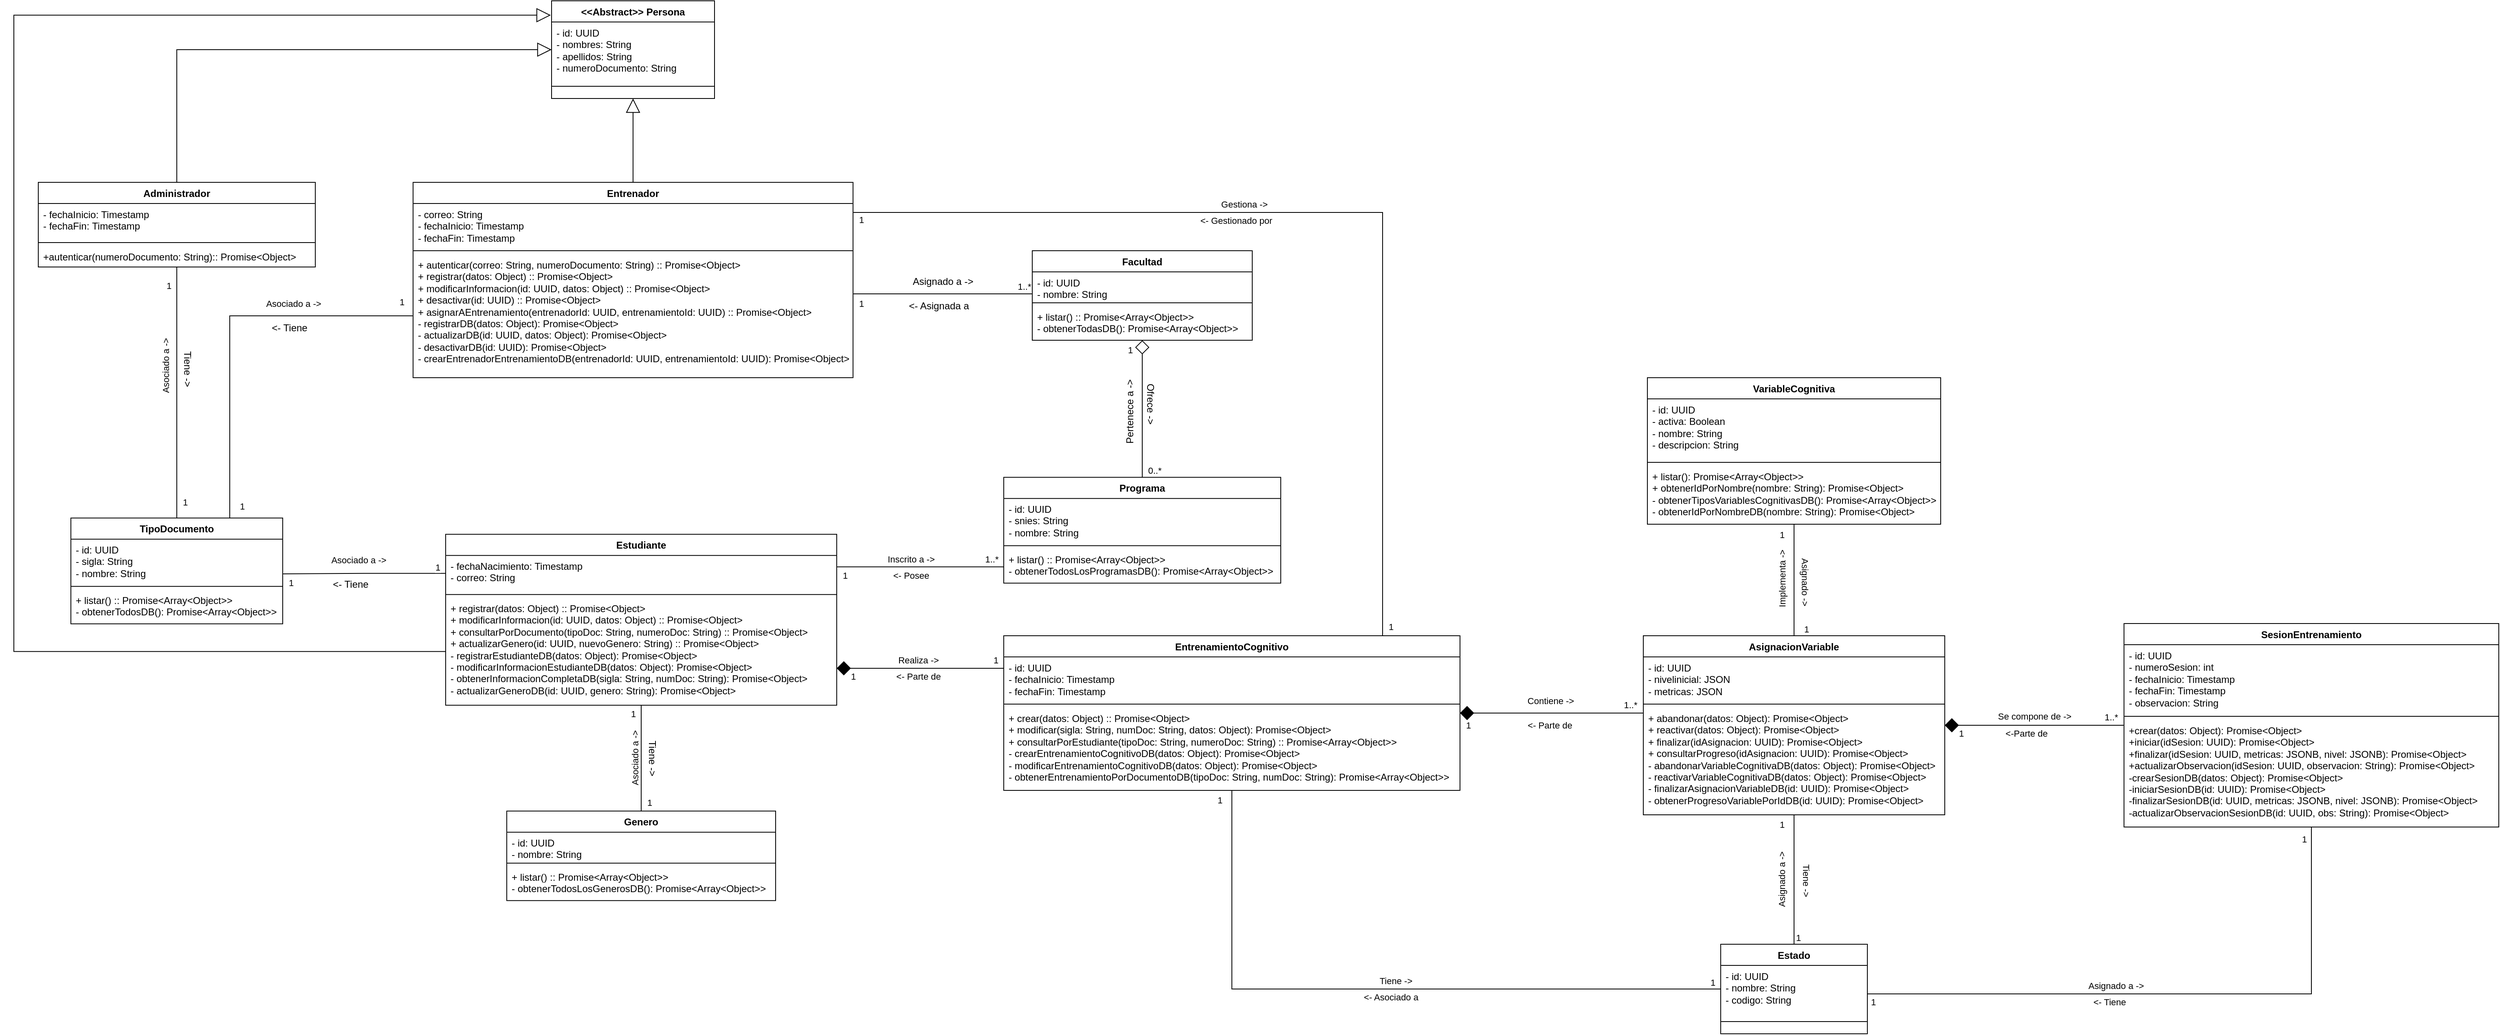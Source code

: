 <mxfile version="28.0.4">
  <diagram name="Página-1" id="4uw8DqAWk537gzBH5fdQ">
    <mxGraphModel dx="2045" dy="824" grid="1" gridSize="10" guides="1" tooltips="1" connect="1" arrows="1" fold="1" page="1" pageScale="1" pageWidth="827" pageHeight="1169" math="0" shadow="0">
      <root>
        <mxCell id="0" />
        <mxCell id="1" parent="0" />
        <mxCell id="KsVcDdZhZaaucAL4_CSv-9" value="&amp;lt;&amp;lt;Abstract&amp;gt;&amp;gt;&amp;nbsp;&lt;span style=&quot;background-color: transparent; color: light-dark(rgb(0, 0, 0), rgb(255, 255, 255));&quot;&gt;Persona&lt;/span&gt;" style="swimlane;fontStyle=1;align=center;verticalAlign=top;childLayout=stackLayout;horizontal=1;startSize=26;horizontalStack=0;resizeParent=1;resizeParentMax=0;resizeLast=0;collapsible=1;marginBottom=0;whiteSpace=wrap;html=1;" vertex="1" parent="1">
          <mxGeometry x="330" y="10" width="200" height="120" as="geometry">
            <mxRectangle x="40" y="100" width="160" height="30" as="alternateBounds" />
          </mxGeometry>
        </mxCell>
        <mxCell id="KsVcDdZhZaaucAL4_CSv-10" value="- id: UUID&lt;div&gt;- nombres: String&lt;/div&gt;&lt;div&gt;- apellidos: String&lt;/div&gt;&lt;div&gt;- numeroDocumento: String&lt;/div&gt;" style="text;strokeColor=none;fillColor=none;align=left;verticalAlign=top;spacingLeft=4;spacingRight=4;overflow=hidden;rotatable=0;points=[[0,0.5],[1,0.5]];portConstraint=eastwest;whiteSpace=wrap;html=1;" vertex="1" parent="KsVcDdZhZaaucAL4_CSv-9">
          <mxGeometry y="26" width="200" height="64" as="geometry" />
        </mxCell>
        <mxCell id="KsVcDdZhZaaucAL4_CSv-11" value="" style="line;strokeWidth=1;fillColor=none;align=left;verticalAlign=middle;spacingTop=-1;spacingLeft=3;spacingRight=3;rotatable=0;labelPosition=right;points=[];portConstraint=eastwest;strokeColor=inherit;" vertex="1" parent="KsVcDdZhZaaucAL4_CSv-9">
          <mxGeometry y="90" width="200" height="30" as="geometry" />
        </mxCell>
        <mxCell id="KsVcDdZhZaaucAL4_CSv-62" style="edgeStyle=orthogonalEdgeStyle;rounded=0;orthogonalLoop=1;jettySize=auto;html=1;entryX=0;entryY=0.5;entryDx=0;entryDy=0;endArrow=block;endFill=0;endSize=15;" edge="1" parent="1" source="KsVcDdZhZaaucAL4_CSv-13" target="KsVcDdZhZaaucAL4_CSv-9">
          <mxGeometry relative="1" as="geometry">
            <Array as="points">
              <mxPoint x="-130" y="70" />
            </Array>
          </mxGeometry>
        </mxCell>
        <mxCell id="KsVcDdZhZaaucAL4_CSv-65" style="edgeStyle=orthogonalEdgeStyle;rounded=0;orthogonalLoop=1;jettySize=auto;html=1;entryX=0.5;entryY=0;entryDx=0;entryDy=0;endArrow=none;endFill=0;" edge="1" parent="1" source="KsVcDdZhZaaucAL4_CSv-13" target="KsVcDdZhZaaucAL4_CSv-26">
          <mxGeometry relative="1" as="geometry" />
        </mxCell>
        <mxCell id="KsVcDdZhZaaucAL4_CSv-66" value="1" style="edgeLabel;html=1;align=center;verticalAlign=middle;resizable=0;points=[];" vertex="1" connectable="0" parent="KsVcDdZhZaaucAL4_CSv-65">
          <mxGeometry x="-0.852" y="-2" relative="1" as="geometry">
            <mxPoint x="-8" as="offset" />
          </mxGeometry>
        </mxCell>
        <mxCell id="KsVcDdZhZaaucAL4_CSv-67" value="1" style="edgeLabel;html=1;align=center;verticalAlign=middle;resizable=0;points=[];" vertex="1" connectable="0" parent="KsVcDdZhZaaucAL4_CSv-65">
          <mxGeometry x="0.823" y="2" relative="1" as="geometry">
            <mxPoint x="8" y="8" as="offset" />
          </mxGeometry>
        </mxCell>
        <mxCell id="KsVcDdZhZaaucAL4_CSv-13" value="Administrador" style="swimlane;fontStyle=1;align=center;verticalAlign=top;childLayout=stackLayout;horizontal=1;startSize=26;horizontalStack=0;resizeParent=1;resizeParentMax=0;resizeLast=0;collapsible=1;marginBottom=0;whiteSpace=wrap;html=1;" vertex="1" parent="1">
          <mxGeometry x="-300" y="233" width="340" height="104" as="geometry" />
        </mxCell>
        <mxCell id="KsVcDdZhZaaucAL4_CSv-14" value="- fechaInicio: Timestamp&lt;div&gt;- fechaFin:&amp;nbsp;&lt;span style=&quot;background-color: transparent; color: light-dark(rgb(0, 0, 0), rgb(255, 255, 255));&quot;&gt;Timestamp&lt;/span&gt;&lt;/div&gt;" style="text;strokeColor=none;fillColor=none;align=left;verticalAlign=top;spacingLeft=4;spacingRight=4;overflow=hidden;rotatable=0;points=[[0,0.5],[1,0.5]];portConstraint=eastwest;whiteSpace=wrap;html=1;" vertex="1" parent="KsVcDdZhZaaucAL4_CSv-13">
          <mxGeometry y="26" width="340" height="44" as="geometry" />
        </mxCell>
        <mxCell id="KsVcDdZhZaaucAL4_CSv-15" value="" style="line;strokeWidth=1;fillColor=none;align=left;verticalAlign=middle;spacingTop=-1;spacingLeft=3;spacingRight=3;rotatable=0;labelPosition=right;points=[];portConstraint=eastwest;strokeColor=inherit;" vertex="1" parent="KsVcDdZhZaaucAL4_CSv-13">
          <mxGeometry y="70" width="340" height="8" as="geometry" />
        </mxCell>
        <mxCell id="KsVcDdZhZaaucAL4_CSv-16" value="+autenticar(numeroDocumento: String)::&amp;nbsp;&lt;span class=&quot;selected&quot;&gt;Promise&amp;lt;Object&amp;gt;&lt;/span&gt;" style="text;strokeColor=none;fillColor=none;align=left;verticalAlign=top;spacingLeft=4;spacingRight=4;overflow=hidden;rotatable=0;points=[[0,0.5],[1,0.5]];portConstraint=eastwest;whiteSpace=wrap;html=1;" vertex="1" parent="KsVcDdZhZaaucAL4_CSv-13">
          <mxGeometry y="78" width="340" height="26" as="geometry" />
        </mxCell>
        <mxCell id="KsVcDdZhZaaucAL4_CSv-63" style="edgeStyle=orthogonalEdgeStyle;rounded=0;orthogonalLoop=1;jettySize=auto;html=1;entryX=0.5;entryY=1;entryDx=0;entryDy=0;endArrow=block;endFill=0;endSize=15;" edge="1" parent="1" source="KsVcDdZhZaaucAL4_CSv-18" target="KsVcDdZhZaaucAL4_CSv-9">
          <mxGeometry relative="1" as="geometry" />
        </mxCell>
        <mxCell id="KsVcDdZhZaaucAL4_CSv-110" style="edgeStyle=orthogonalEdgeStyle;rounded=0;orthogonalLoop=1;jettySize=auto;html=1;endArrow=none;endFill=0;" edge="1" parent="1" source="KsVcDdZhZaaucAL4_CSv-18" target="KsVcDdZhZaaucAL4_CSv-42">
          <mxGeometry relative="1" as="geometry">
            <Array as="points">
              <mxPoint x="1350" y="270" />
            </Array>
          </mxGeometry>
        </mxCell>
        <mxCell id="KsVcDdZhZaaucAL4_CSv-111" value="1" style="edgeLabel;html=1;align=center;verticalAlign=middle;resizable=0;points=[];" vertex="1" connectable="0" parent="KsVcDdZhZaaucAL4_CSv-110">
          <mxGeometry x="-0.973" y="-1" relative="1" as="geometry">
            <mxPoint x="-6" y="8" as="offset" />
          </mxGeometry>
        </mxCell>
        <mxCell id="KsVcDdZhZaaucAL4_CSv-112" value="&amp;lt;- Gestionado por" style="edgeLabel;html=1;align=center;verticalAlign=middle;resizable=0;points=[];" vertex="1" connectable="0" parent="KsVcDdZhZaaucAL4_CSv-110">
          <mxGeometry x="-0.192" y="-1" relative="1" as="geometry">
            <mxPoint x="-3" y="9" as="offset" />
          </mxGeometry>
        </mxCell>
        <mxCell id="KsVcDdZhZaaucAL4_CSv-113" value="Gestiona -&amp;gt;" style="edgeLabel;html=1;align=center;verticalAlign=middle;resizable=0;points=[];" vertex="1" connectable="0" parent="KsVcDdZhZaaucAL4_CSv-110">
          <mxGeometry x="-0.226" relative="1" as="geometry">
            <mxPoint x="27" y="-10" as="offset" />
          </mxGeometry>
        </mxCell>
        <mxCell id="KsVcDdZhZaaucAL4_CSv-114" value="1" style="edgeLabel;html=1;align=center;verticalAlign=middle;resizable=0;points=[];" vertex="1" connectable="0" parent="KsVcDdZhZaaucAL4_CSv-110">
          <mxGeometry x="0.981" y="1" relative="1" as="geometry">
            <mxPoint x="9" as="offset" />
          </mxGeometry>
        </mxCell>
        <mxCell id="KsVcDdZhZaaucAL4_CSv-18" value="Entrenador" style="swimlane;fontStyle=1;align=center;verticalAlign=top;childLayout=stackLayout;horizontal=1;startSize=26;horizontalStack=0;resizeParent=1;resizeParentMax=0;resizeLast=0;collapsible=1;marginBottom=0;whiteSpace=wrap;html=1;" vertex="1" parent="1">
          <mxGeometry x="160" y="233" width="540" height="240" as="geometry" />
        </mxCell>
        <mxCell id="KsVcDdZhZaaucAL4_CSv-19" value="- correo: String&lt;br&gt;- fechaInicio: Timestamp&lt;div&gt;- fechaFin:&amp;nbsp;&lt;span style=&quot;background-color: transparent; color: light-dark(rgb(0, 0, 0), rgb(255, 255, 255));&quot;&gt;Timestamp&lt;/span&gt;&lt;/div&gt;" style="text;strokeColor=none;fillColor=none;align=left;verticalAlign=top;spacingLeft=4;spacingRight=4;overflow=hidden;rotatable=0;points=[[0,0.5],[1,0.5]];portConstraint=eastwest;whiteSpace=wrap;html=1;" vertex="1" parent="KsVcDdZhZaaucAL4_CSv-18">
          <mxGeometry y="26" width="540" height="54" as="geometry" />
        </mxCell>
        <mxCell id="KsVcDdZhZaaucAL4_CSv-20" value="" style="line;strokeWidth=1;fillColor=none;align=left;verticalAlign=middle;spacingTop=-1;spacingLeft=3;spacingRight=3;rotatable=0;labelPosition=right;points=[];portConstraint=eastwest;strokeColor=inherit;" vertex="1" parent="KsVcDdZhZaaucAL4_CSv-18">
          <mxGeometry y="80" width="540" height="8" as="geometry" />
        </mxCell>
        <mxCell id="KsVcDdZhZaaucAL4_CSv-21" value="+ autenticar(correo: String, numeroDocumento: String) ::&amp;nbsp;&lt;span class=&quot;selected&quot;&gt;Promise&amp;lt;Object&amp;gt;&lt;/span&gt;&lt;div&gt;+ registrar(datos: Object) ::&amp;nbsp;&lt;span style=&quot;background-color: transparent; color: light-dark(rgb(0, 0, 0), rgb(255, 255, 255));&quot;&gt;Promise&amp;lt;Object&amp;gt;&lt;/span&gt;&lt;/div&gt;&lt;div&gt;+ modificarInformacion(id: UUID, datos: Object) ::&amp;nbsp;&lt;span style=&quot;background-color: transparent; color: light-dark(rgb(0, 0, 0), rgb(255, 255, 255));&quot;&gt;Promise&amp;lt;Object&amp;gt;&lt;/span&gt;&lt;/div&gt;&lt;div&gt;+ desactivar(id: UUID) :: Promise&amp;lt;Object&amp;gt;&lt;br&gt;+ asignarAEntrenamiento(entrenadorId: UUID, entrenamientoId: UUID) ::&amp;nbsp;&lt;span style=&quot;background-color: transparent; color: light-dark(rgb(0, 0, 0), rgb(255, 255, 255));&quot;&gt;Promise&amp;lt;Object&amp;gt;&lt;br&gt;&lt;/span&gt;&lt;span class=&quot;selected&quot;&gt;- registrarDB(datos: Object): Promise&amp;lt;Object&amp;gt;&lt;br&gt;- actualizarDB(id: UUID, datos: Object): Promise&amp;lt;Object&amp;gt;&lt;br&gt;- desactivarDB(id: UUID): Promise&amp;lt;Object&amp;gt;&lt;br&gt;- crearEntrenadorEntrenamientoDB(entrenadorId: UUID, entrenamientoId: UUID): Promise&amp;lt;Object&amp;gt;&lt;/span&gt;&lt;span style=&quot;background-color: transparent; color: light-dark(rgb(0, 0, 0), rgb(255, 255, 255));&quot;&gt;&lt;/span&gt;&lt;/div&gt;" style="text;strokeColor=none;fillColor=none;align=left;verticalAlign=top;spacingLeft=4;spacingRight=4;overflow=hidden;rotatable=0;points=[[0,0.5],[1,0.5]];portConstraint=eastwest;whiteSpace=wrap;html=1;" vertex="1" parent="KsVcDdZhZaaucAL4_CSv-18">
          <mxGeometry y="88" width="540" height="152" as="geometry" />
        </mxCell>
        <mxCell id="KsVcDdZhZaaucAL4_CSv-84" style="edgeStyle=orthogonalEdgeStyle;rounded=0;orthogonalLoop=1;jettySize=auto;html=1;endArrow=none;endFill=0;" edge="1" parent="1" source="KsVcDdZhZaaucAL4_CSv-22" target="KsVcDdZhZaaucAL4_CSv-38">
          <mxGeometry relative="1" as="geometry" />
        </mxCell>
        <mxCell id="KsVcDdZhZaaucAL4_CSv-85" value="1" style="edgeLabel;html=1;align=center;verticalAlign=middle;resizable=0;points=[];" vertex="1" connectable="0" parent="KsVcDdZhZaaucAL4_CSv-84">
          <mxGeometry x="-0.89" y="2" relative="1" as="geometry">
            <mxPoint x="-12" y="3" as="offset" />
          </mxGeometry>
        </mxCell>
        <mxCell id="KsVcDdZhZaaucAL4_CSv-86" value="1" style="edgeLabel;html=1;align=center;verticalAlign=middle;resizable=0;points=[];" vertex="1" connectable="0" parent="KsVcDdZhZaaucAL4_CSv-84">
          <mxGeometry x="0.748" relative="1" as="geometry">
            <mxPoint x="10" y="6" as="offset" />
          </mxGeometry>
        </mxCell>
        <mxCell id="KsVcDdZhZaaucAL4_CSv-95" style="edgeStyle=orthogonalEdgeStyle;rounded=0;orthogonalLoop=1;jettySize=auto;html=1;endArrow=none;endFill=0;" edge="1" parent="1" source="KsVcDdZhZaaucAL4_CSv-22" target="KsVcDdZhZaaucAL4_CSv-34">
          <mxGeometry relative="1" as="geometry">
            <Array as="points">
              <mxPoint x="840" y="705.36" />
              <mxPoint x="840" y="705.36" />
            </Array>
          </mxGeometry>
        </mxCell>
        <mxCell id="KsVcDdZhZaaucAL4_CSv-101" value="1" style="edgeLabel;html=1;align=center;verticalAlign=middle;resizable=0;points=[];" vertex="1" connectable="0" parent="KsVcDdZhZaaucAL4_CSv-95">
          <mxGeometry x="-0.932" relative="1" as="geometry">
            <mxPoint x="3" y="10" as="offset" />
          </mxGeometry>
        </mxCell>
        <mxCell id="KsVcDdZhZaaucAL4_CSv-102" value="1..*" style="edgeLabel;html=1;align=center;verticalAlign=middle;resizable=0;points=[];" vertex="1" connectable="0" parent="KsVcDdZhZaaucAL4_CSv-95">
          <mxGeometry x="0.893" y="1" relative="1" as="geometry">
            <mxPoint x="-4" y="-9" as="offset" />
          </mxGeometry>
        </mxCell>
        <mxCell id="KsVcDdZhZaaucAL4_CSv-103" value="Inscrito a -&amp;gt;" style="edgeLabel;html=1;align=center;verticalAlign=middle;resizable=0;points=[];" vertex="1" connectable="0" parent="KsVcDdZhZaaucAL4_CSv-95">
          <mxGeometry x="-0.176" y="2" relative="1" as="geometry">
            <mxPoint x="6" y="-8" as="offset" />
          </mxGeometry>
        </mxCell>
        <mxCell id="KsVcDdZhZaaucAL4_CSv-104" value="&amp;lt;- Posee" style="edgeLabel;html=1;align=center;verticalAlign=middle;resizable=0;points=[];" vertex="1" connectable="0" parent="KsVcDdZhZaaucAL4_CSv-95">
          <mxGeometry x="-0.01" relative="1" as="geometry">
            <mxPoint x="-11" y="10" as="offset" />
          </mxGeometry>
        </mxCell>
        <mxCell id="KsVcDdZhZaaucAL4_CSv-105" style="edgeStyle=orthogonalEdgeStyle;rounded=0;orthogonalLoop=1;jettySize=auto;html=1;endArrow=none;endFill=0;startArrow=diamond;startFill=1;startSize=15;" edge="1" parent="1" source="KsVcDdZhZaaucAL4_CSv-22" target="KsVcDdZhZaaucAL4_CSv-42">
          <mxGeometry relative="1" as="geometry">
            <Array as="points">
              <mxPoint x="730" y="830" />
              <mxPoint x="730" y="830" />
            </Array>
          </mxGeometry>
        </mxCell>
        <mxCell id="KsVcDdZhZaaucAL4_CSv-106" value="1" style="edgeLabel;html=1;align=center;verticalAlign=middle;resizable=0;points=[];" vertex="1" connectable="0" parent="KsVcDdZhZaaucAL4_CSv-105">
          <mxGeometry x="0.9" relative="1" as="geometry">
            <mxPoint y="-10" as="offset" />
          </mxGeometry>
        </mxCell>
        <mxCell id="KsVcDdZhZaaucAL4_CSv-107" value="Realiza -&amp;gt;" style="edgeLabel;html=1;align=center;verticalAlign=middle;resizable=0;points=[];" vertex="1" connectable="0" parent="KsVcDdZhZaaucAL4_CSv-105">
          <mxGeometry x="-0.096" y="-1" relative="1" as="geometry">
            <mxPoint x="7" y="-11" as="offset" />
          </mxGeometry>
        </mxCell>
        <mxCell id="KsVcDdZhZaaucAL4_CSv-108" value="&amp;lt;- Parte de" style="edgeLabel;html=1;align=center;verticalAlign=middle;resizable=0;points=[];" vertex="1" connectable="0" parent="KsVcDdZhZaaucAL4_CSv-105">
          <mxGeometry x="0.041" relative="1" as="geometry">
            <mxPoint x="-7" y="10" as="offset" />
          </mxGeometry>
        </mxCell>
        <mxCell id="KsVcDdZhZaaucAL4_CSv-109" value="1" style="edgeLabel;html=1;align=center;verticalAlign=middle;resizable=0;points=[];" vertex="1" connectable="0" parent="KsVcDdZhZaaucAL4_CSv-105">
          <mxGeometry x="-0.914" y="1" relative="1" as="geometry">
            <mxPoint x="11" y="11" as="offset" />
          </mxGeometry>
        </mxCell>
        <mxCell id="KsVcDdZhZaaucAL4_CSv-22" value="Estudiante" style="swimlane;fontStyle=1;align=center;verticalAlign=top;childLayout=stackLayout;horizontal=1;startSize=26;horizontalStack=0;resizeParent=1;resizeParentMax=0;resizeLast=0;collapsible=1;marginBottom=0;whiteSpace=wrap;html=1;" vertex="1" parent="1">
          <mxGeometry x="200" y="665.36" width="480" height="210" as="geometry" />
        </mxCell>
        <mxCell id="KsVcDdZhZaaucAL4_CSv-23" value="- fechaNacimiento: Timestamp&lt;br&gt;&lt;span style=&quot;background-color: transparent; color: light-dark(rgb(0, 0, 0), rgb(255, 255, 255));&quot;&gt;- correo: String&lt;/span&gt;" style="text;strokeColor=none;fillColor=none;align=left;verticalAlign=top;spacingLeft=4;spacingRight=4;overflow=hidden;rotatable=0;points=[[0,0.5],[1,0.5]];portConstraint=eastwest;whiteSpace=wrap;html=1;" vertex="1" parent="KsVcDdZhZaaucAL4_CSv-22">
          <mxGeometry y="26" width="480" height="44" as="geometry" />
        </mxCell>
        <mxCell id="KsVcDdZhZaaucAL4_CSv-24" value="" style="line;strokeWidth=1;fillColor=none;align=left;verticalAlign=middle;spacingTop=-1;spacingLeft=3;spacingRight=3;rotatable=0;labelPosition=right;points=[];portConstraint=eastwest;strokeColor=inherit;" vertex="1" parent="KsVcDdZhZaaucAL4_CSv-22">
          <mxGeometry y="70" width="480" height="8" as="geometry" />
        </mxCell>
        <mxCell id="KsVcDdZhZaaucAL4_CSv-25" value="&lt;div&gt;+ registrar(datos: Object) ::&amp;nbsp;&lt;span style=&quot;background-color: transparent; color: light-dark(rgb(0, 0, 0), rgb(255, 255, 255));&quot;&gt;Promise&amp;lt;Object&amp;gt;&lt;/span&gt;&lt;/div&gt;&lt;div&gt;+ modificarInformacion(id: UUID, datos: Object) ::&amp;nbsp;&lt;span style=&quot;background-color: transparent; color: light-dark(rgb(0, 0, 0), rgb(255, 255, 255));&quot;&gt;Promise&amp;lt;Object&amp;gt;&lt;/span&gt;&lt;/div&gt;&lt;div&gt;+ consultarPorDocumento(tipoDoc: String, numeroDoc: String) ::&amp;nbsp;&lt;span class=&quot;selected&quot;&gt;Promise&amp;lt;Object&amp;gt;&lt;/span&gt;&lt;br&gt;+ actualizarGenero(id: UUID, nuevoGenero: String) ::&amp;nbsp;&lt;span style=&quot;background-color: transparent; color: light-dark(rgb(0, 0, 0), rgb(255, 255, 255));&quot;&gt;Promise&amp;lt;Object&amp;gt;&lt;br&gt;&lt;/span&gt;&lt;span class=&quot;selected&quot;&gt;- registrarEstudianteDB(datos: Object): Promise&amp;lt;Object&amp;gt;&lt;br&gt;- modificarInformacionEstudianteDB(datos: Object): Promise&amp;lt;Object&amp;gt;&lt;br&gt;        - obtenerInformacionCompletaDB(sigla: String, numDoc: String): Promise&amp;lt;Object&amp;gt;&lt;br&gt;        - actualizarGeneroDB(id: UUID, genero: String): Promise&amp;lt;Object&amp;gt;&lt;/span&gt;&lt;span style=&quot;background-color: transparent; color: light-dark(rgb(0, 0, 0), rgb(255, 255, 255));&quot;&gt;&lt;/span&gt;&lt;/div&gt;" style="text;strokeColor=none;fillColor=none;align=left;verticalAlign=top;spacingLeft=4;spacingRight=4;overflow=hidden;rotatable=0;points=[[0,0.5],[1,0.5]];portConstraint=eastwest;whiteSpace=wrap;html=1;" vertex="1" parent="KsVcDdZhZaaucAL4_CSv-22">
          <mxGeometry y="78" width="480" height="132" as="geometry" />
        </mxCell>
        <mxCell id="KsVcDdZhZaaucAL4_CSv-26" value="TipoDocumento" style="swimlane;fontStyle=1;align=center;verticalAlign=top;childLayout=stackLayout;horizontal=1;startSize=26;horizontalStack=0;resizeParent=1;resizeParentMax=0;resizeLast=0;collapsible=1;marginBottom=0;whiteSpace=wrap;html=1;" vertex="1" parent="1">
          <mxGeometry x="-260" y="645.36" width="260" height="130" as="geometry" />
        </mxCell>
        <mxCell id="KsVcDdZhZaaucAL4_CSv-27" value="- id: UUID&lt;div&gt;- sigla: String&lt;/div&gt;&lt;div&gt;- nombre: String&lt;/div&gt;" style="text;strokeColor=none;fillColor=none;align=left;verticalAlign=top;spacingLeft=4;spacingRight=4;overflow=hidden;rotatable=0;points=[[0,0.5],[1,0.5]];portConstraint=eastwest;whiteSpace=wrap;html=1;" vertex="1" parent="KsVcDdZhZaaucAL4_CSv-26">
          <mxGeometry y="26" width="260" height="54" as="geometry" />
        </mxCell>
        <mxCell id="KsVcDdZhZaaucAL4_CSv-28" value="" style="line;strokeWidth=1;fillColor=none;align=left;verticalAlign=middle;spacingTop=-1;spacingLeft=3;spacingRight=3;rotatable=0;labelPosition=right;points=[];portConstraint=eastwest;strokeColor=inherit;" vertex="1" parent="KsVcDdZhZaaucAL4_CSv-26">
          <mxGeometry y="80" width="260" height="8" as="geometry" />
        </mxCell>
        <mxCell id="KsVcDdZhZaaucAL4_CSv-29" value="+ listar() ::&amp;nbsp;&lt;span class=&quot;selected&quot;&gt;Promise&amp;lt;Array&amp;lt;Object&amp;gt;&amp;gt;&lt;br&gt;&lt;span class=&quot;selected&quot;&gt;- obtenerTodosDB(): Promise&amp;lt;Array&amp;lt;Object&amp;gt;&amp;gt;&lt;/span&gt;&lt;/span&gt;" style="text;strokeColor=none;fillColor=none;align=left;verticalAlign=top;spacingLeft=4;spacingRight=4;overflow=hidden;rotatable=0;points=[[0,0.5],[1,0.5]];portConstraint=eastwest;whiteSpace=wrap;html=1;" vertex="1" parent="KsVcDdZhZaaucAL4_CSv-26">
          <mxGeometry y="88" width="260" height="42" as="geometry" />
        </mxCell>
        <mxCell id="KsVcDdZhZaaucAL4_CSv-90" style="edgeStyle=orthogonalEdgeStyle;rounded=0;orthogonalLoop=1;jettySize=auto;html=1;endArrow=none;endFill=0;" edge="1" parent="1" source="KsVcDdZhZaaucAL4_CSv-30" target="KsVcDdZhZaaucAL4_CSv-18">
          <mxGeometry relative="1" as="geometry">
            <Array as="points">
              <mxPoint x="870" y="370" />
              <mxPoint x="870" y="370" />
            </Array>
          </mxGeometry>
        </mxCell>
        <mxCell id="KsVcDdZhZaaucAL4_CSv-91" value="1..*" style="edgeLabel;html=1;align=center;verticalAlign=middle;resizable=0;points=[];" vertex="1" connectable="0" parent="KsVcDdZhZaaucAL4_CSv-90">
          <mxGeometry x="-0.893" y="1" relative="1" as="geometry">
            <mxPoint x="2" y="-10" as="offset" />
          </mxGeometry>
        </mxCell>
        <mxCell id="KsVcDdZhZaaucAL4_CSv-93" value="1" style="edgeLabel;html=1;align=center;verticalAlign=middle;resizable=0;points=[];" vertex="1" connectable="0" parent="KsVcDdZhZaaucAL4_CSv-90">
          <mxGeometry x="0.913" y="2" relative="1" as="geometry">
            <mxPoint y="10" as="offset" />
          </mxGeometry>
        </mxCell>
        <mxCell id="KsVcDdZhZaaucAL4_CSv-30" value="Facultad" style="swimlane;fontStyle=1;align=center;verticalAlign=top;childLayout=stackLayout;horizontal=1;startSize=26;horizontalStack=0;resizeParent=1;resizeParentMax=0;resizeLast=0;collapsible=1;marginBottom=0;whiteSpace=wrap;html=1;" vertex="1" parent="1">
          <mxGeometry x="920" y="317" width="270" height="110" as="geometry" />
        </mxCell>
        <mxCell id="KsVcDdZhZaaucAL4_CSv-31" value="- id: UUID&lt;div&gt;- nombre: String&lt;/div&gt;" style="text;strokeColor=none;fillColor=none;align=left;verticalAlign=top;spacingLeft=4;spacingRight=4;overflow=hidden;rotatable=0;points=[[0,0.5],[1,0.5]];portConstraint=eastwest;whiteSpace=wrap;html=1;" vertex="1" parent="KsVcDdZhZaaucAL4_CSv-30">
          <mxGeometry y="26" width="270" height="34" as="geometry" />
        </mxCell>
        <mxCell id="KsVcDdZhZaaucAL4_CSv-32" value="" style="line;strokeWidth=1;fillColor=none;align=left;verticalAlign=middle;spacingTop=-1;spacingLeft=3;spacingRight=3;rotatable=0;labelPosition=right;points=[];portConstraint=eastwest;strokeColor=inherit;" vertex="1" parent="KsVcDdZhZaaucAL4_CSv-30">
          <mxGeometry y="60" width="270" height="8" as="geometry" />
        </mxCell>
        <mxCell id="KsVcDdZhZaaucAL4_CSv-33" value="+ listar() ::&amp;nbsp;&lt;span class=&quot;selected&quot;&gt;Promise&amp;lt;Array&amp;lt;Object&amp;gt;&amp;gt;&lt;br&gt;&lt;span class=&quot;selected&quot;&gt;- obtenerTodasDB(): Promise&amp;lt;Array&amp;lt;Object&amp;gt;&amp;gt;&lt;/span&gt;&lt;/span&gt;" style="text;strokeColor=none;fillColor=none;align=left;verticalAlign=top;spacingLeft=4;spacingRight=4;overflow=hidden;rotatable=0;points=[[0,0.5],[1,0.5]];portConstraint=eastwest;whiteSpace=wrap;html=1;" vertex="1" parent="KsVcDdZhZaaucAL4_CSv-30">
          <mxGeometry y="68" width="270" height="42" as="geometry" />
        </mxCell>
        <mxCell id="KsVcDdZhZaaucAL4_CSv-96" style="edgeStyle=orthogonalEdgeStyle;rounded=0;orthogonalLoop=1;jettySize=auto;html=1;endArrow=diamond;endFill=0;endSize=15;" edge="1" parent="1" source="KsVcDdZhZaaucAL4_CSv-34" target="KsVcDdZhZaaucAL4_CSv-30">
          <mxGeometry relative="1" as="geometry" />
        </mxCell>
        <mxCell id="KsVcDdZhZaaucAL4_CSv-98" value="0..*" style="edgeLabel;html=1;align=center;verticalAlign=middle;resizable=0;points=[];" vertex="1" connectable="0" parent="KsVcDdZhZaaucAL4_CSv-96">
          <mxGeometry x="-0.828" y="1" relative="1" as="geometry">
            <mxPoint x="16" y="6" as="offset" />
          </mxGeometry>
        </mxCell>
        <mxCell id="KsVcDdZhZaaucAL4_CSv-99" value="1" style="edgeLabel;html=1;align=center;verticalAlign=middle;resizable=0;points=[];" vertex="1" connectable="0" parent="KsVcDdZhZaaucAL4_CSv-96">
          <mxGeometry x="0.861" y="-1" relative="1" as="geometry">
            <mxPoint x="-16" as="offset" />
          </mxGeometry>
        </mxCell>
        <mxCell id="KsVcDdZhZaaucAL4_CSv-34" value="Programa" style="swimlane;fontStyle=1;align=center;verticalAlign=top;childLayout=stackLayout;horizontal=1;startSize=26;horizontalStack=0;resizeParent=1;resizeParentMax=0;resizeLast=0;collapsible=1;marginBottom=0;whiteSpace=wrap;html=1;" vertex="1" parent="1">
          <mxGeometry x="885" y="595.36" width="340" height="130" as="geometry" />
        </mxCell>
        <mxCell id="KsVcDdZhZaaucAL4_CSv-35" value="- id: UUID&lt;div&gt;- snies: String&lt;br&gt;&lt;div&gt;- nombre: String&lt;/div&gt;&lt;/div&gt;" style="text;strokeColor=none;fillColor=none;align=left;verticalAlign=top;spacingLeft=4;spacingRight=4;overflow=hidden;rotatable=0;points=[[0,0.5],[1,0.5]];portConstraint=eastwest;whiteSpace=wrap;html=1;" vertex="1" parent="KsVcDdZhZaaucAL4_CSv-34">
          <mxGeometry y="26" width="340" height="54" as="geometry" />
        </mxCell>
        <mxCell id="KsVcDdZhZaaucAL4_CSv-36" value="" style="line;strokeWidth=1;fillColor=none;align=left;verticalAlign=middle;spacingTop=-1;spacingLeft=3;spacingRight=3;rotatable=0;labelPosition=right;points=[];portConstraint=eastwest;strokeColor=inherit;" vertex="1" parent="KsVcDdZhZaaucAL4_CSv-34">
          <mxGeometry y="80" width="340" height="8" as="geometry" />
        </mxCell>
        <mxCell id="KsVcDdZhZaaucAL4_CSv-37" value="+ listar() ::&amp;nbsp;&lt;span class=&quot;selected&quot;&gt;Promise&amp;lt;Array&amp;lt;Object&amp;gt;&amp;gt;&lt;br&gt;-&amp;nbsp;&lt;/span&gt;&lt;span class=&quot;selected&quot;&gt;obtenerTodosLosProgramasDB(): Promise&amp;lt;Array&amp;lt;Object&amp;gt;&amp;gt;&lt;/span&gt;" style="text;strokeColor=none;fillColor=none;align=left;verticalAlign=top;spacingLeft=4;spacingRight=4;overflow=hidden;rotatable=0;points=[[0,0.5],[1,0.5]];portConstraint=eastwest;whiteSpace=wrap;html=1;" vertex="1" parent="KsVcDdZhZaaucAL4_CSv-34">
          <mxGeometry y="88" width="340" height="42" as="geometry" />
        </mxCell>
        <mxCell id="KsVcDdZhZaaucAL4_CSv-38" value="Genero" style="swimlane;fontStyle=1;align=center;verticalAlign=top;childLayout=stackLayout;horizontal=1;startSize=26;horizontalStack=0;resizeParent=1;resizeParentMax=0;resizeLast=0;collapsible=1;marginBottom=0;whiteSpace=wrap;html=1;" vertex="1" parent="1">
          <mxGeometry x="275" y="1005.36" width="330" height="110" as="geometry" />
        </mxCell>
        <mxCell id="KsVcDdZhZaaucAL4_CSv-39" value="- id: UUID&lt;div&gt;- nombre: String&lt;/div&gt;" style="text;strokeColor=none;fillColor=none;align=left;verticalAlign=top;spacingLeft=4;spacingRight=4;overflow=hidden;rotatable=0;points=[[0,0.5],[1,0.5]];portConstraint=eastwest;whiteSpace=wrap;html=1;" vertex="1" parent="KsVcDdZhZaaucAL4_CSv-38">
          <mxGeometry y="26" width="330" height="34" as="geometry" />
        </mxCell>
        <mxCell id="KsVcDdZhZaaucAL4_CSv-40" value="" style="line;strokeWidth=1;fillColor=none;align=left;verticalAlign=middle;spacingTop=-1;spacingLeft=3;spacingRight=3;rotatable=0;labelPosition=right;points=[];portConstraint=eastwest;strokeColor=inherit;" vertex="1" parent="KsVcDdZhZaaucAL4_CSv-38">
          <mxGeometry y="60" width="330" height="8" as="geometry" />
        </mxCell>
        <mxCell id="KsVcDdZhZaaucAL4_CSv-41" value="+ listar() ::&amp;nbsp;&lt;span class=&quot;selected&quot;&gt;Promise&amp;lt;Array&amp;lt;Object&amp;gt;&amp;gt;&lt;br&gt;&lt;span class=&quot;selected&quot;&gt;- obtenerTodosLosGenerosDB(): Promise&amp;lt;Array&amp;lt;Object&amp;gt;&amp;gt;&lt;/span&gt;&lt;/span&gt;" style="text;strokeColor=none;fillColor=none;align=left;verticalAlign=top;spacingLeft=4;spacingRight=4;overflow=hidden;rotatable=0;points=[[0,0.5],[1,0.5]];portConstraint=eastwest;whiteSpace=wrap;html=1;" vertex="1" parent="KsVcDdZhZaaucAL4_CSv-38">
          <mxGeometry y="68" width="330" height="42" as="geometry" />
        </mxCell>
        <mxCell id="KsVcDdZhZaaucAL4_CSv-115" style="edgeStyle=orthogonalEdgeStyle;rounded=0;orthogonalLoop=1;jettySize=auto;html=1;endArrow=none;endFill=0;startArrow=diamond;startFill=1;startSize=15;" edge="1" parent="1" source="KsVcDdZhZaaucAL4_CSv-42" target="KsVcDdZhZaaucAL4_CSv-46">
          <mxGeometry relative="1" as="geometry">
            <Array as="points">
              <mxPoint x="1620" y="885" />
              <mxPoint x="1620" y="885" />
            </Array>
          </mxGeometry>
        </mxCell>
        <mxCell id="KsVcDdZhZaaucAL4_CSv-116" value="1..*" style="edgeLabel;html=1;align=center;verticalAlign=middle;resizable=0;points=[];" vertex="1" connectable="0" parent="KsVcDdZhZaaucAL4_CSv-115">
          <mxGeometry x="0.912" y="-2" relative="1" as="geometry">
            <mxPoint x="-6" y="-12" as="offset" />
          </mxGeometry>
        </mxCell>
        <mxCell id="KsVcDdZhZaaucAL4_CSv-117" value="1" style="edgeLabel;html=1;align=center;verticalAlign=middle;resizable=0;points=[];" vertex="1" connectable="0" parent="KsVcDdZhZaaucAL4_CSv-115">
          <mxGeometry x="-0.91" relative="1" as="geometry">
            <mxPoint y="15" as="offset" />
          </mxGeometry>
        </mxCell>
        <mxCell id="KsVcDdZhZaaucAL4_CSv-118" value="Contiene -&amp;gt;" style="edgeLabel;html=1;align=center;verticalAlign=middle;resizable=0;points=[];" vertex="1" connectable="0" parent="KsVcDdZhZaaucAL4_CSv-115">
          <mxGeometry x="-0.013" y="-1" relative="1" as="geometry">
            <mxPoint y="-16" as="offset" />
          </mxGeometry>
        </mxCell>
        <mxCell id="KsVcDdZhZaaucAL4_CSv-119" value="&amp;lt;- Parte de" style="edgeLabel;html=1;align=center;verticalAlign=middle;resizable=0;points=[];" vertex="1" connectable="0" parent="KsVcDdZhZaaucAL4_CSv-115">
          <mxGeometry x="-0.024" y="-2" relative="1" as="geometry">
            <mxPoint y="13" as="offset" />
          </mxGeometry>
        </mxCell>
        <mxCell id="KsVcDdZhZaaucAL4_CSv-131" style="edgeStyle=orthogonalEdgeStyle;rounded=0;orthogonalLoop=1;jettySize=auto;html=1;endArrow=none;endFill=0;" edge="1" parent="1" source="KsVcDdZhZaaucAL4_CSv-42" target="KsVcDdZhZaaucAL4_CSv-58">
          <mxGeometry relative="1" as="geometry">
            <Array as="points">
              <mxPoint x="1165" y="1224" />
            </Array>
          </mxGeometry>
        </mxCell>
        <mxCell id="KsVcDdZhZaaucAL4_CSv-132" value="1" style="edgeLabel;html=1;align=center;verticalAlign=middle;resizable=0;points=[];" vertex="1" connectable="0" parent="KsVcDdZhZaaucAL4_CSv-131">
          <mxGeometry x="0.967" relative="1" as="geometry">
            <mxPoint x="4" y="-8" as="offset" />
          </mxGeometry>
        </mxCell>
        <mxCell id="KsVcDdZhZaaucAL4_CSv-133" value="Tiene -&amp;gt;" style="edgeLabel;html=1;align=center;verticalAlign=middle;resizable=0;points=[];" vertex="1" connectable="0" parent="KsVcDdZhZaaucAL4_CSv-131">
          <mxGeometry x="0.053" y="-1" relative="1" as="geometry">
            <mxPoint y="-11" as="offset" />
          </mxGeometry>
        </mxCell>
        <mxCell id="KsVcDdZhZaaucAL4_CSv-134" value="&amp;lt;- Asociado a" style="edgeLabel;html=1;align=center;verticalAlign=middle;resizable=0;points=[];" vertex="1" connectable="0" parent="KsVcDdZhZaaucAL4_CSv-131">
          <mxGeometry x="0.04" y="-2" relative="1" as="geometry">
            <mxPoint y="8" as="offset" />
          </mxGeometry>
        </mxCell>
        <mxCell id="KsVcDdZhZaaucAL4_CSv-135" value="1" style="edgeLabel;html=1;align=center;verticalAlign=middle;resizable=0;points=[];" vertex="1" connectable="0" parent="KsVcDdZhZaaucAL4_CSv-131">
          <mxGeometry x="-0.972" y="-1" relative="1" as="geometry">
            <mxPoint x="-14" as="offset" />
          </mxGeometry>
        </mxCell>
        <mxCell id="KsVcDdZhZaaucAL4_CSv-42" value="EntrenamientoCognitivo" style="swimlane;fontStyle=1;align=center;verticalAlign=top;childLayout=stackLayout;horizontal=1;startSize=26;horizontalStack=0;resizeParent=1;resizeParentMax=0;resizeLast=0;collapsible=1;marginBottom=0;whiteSpace=wrap;html=1;" vertex="1" parent="1">
          <mxGeometry x="885" y="790" width="560" height="190" as="geometry" />
        </mxCell>
        <mxCell id="KsVcDdZhZaaucAL4_CSv-43" value="- id: UUID&lt;br&gt;- fechaInicio: Timestamp&lt;div&gt;- fechaFin:&amp;nbsp;&lt;span style=&quot;background-color: transparent; color: light-dark(rgb(0, 0, 0), rgb(255, 255, 255));&quot;&gt;Timestamp&lt;/span&gt;&lt;/div&gt;" style="text;strokeColor=none;fillColor=none;align=left;verticalAlign=top;spacingLeft=4;spacingRight=4;overflow=hidden;rotatable=0;points=[[0,0.5],[1,0.5]];portConstraint=eastwest;whiteSpace=wrap;html=1;" vertex="1" parent="KsVcDdZhZaaucAL4_CSv-42">
          <mxGeometry y="26" width="560" height="54" as="geometry" />
        </mxCell>
        <mxCell id="KsVcDdZhZaaucAL4_CSv-44" value="" style="line;strokeWidth=1;fillColor=none;align=left;verticalAlign=middle;spacingTop=-1;spacingLeft=3;spacingRight=3;rotatable=0;labelPosition=right;points=[];portConstraint=eastwest;strokeColor=inherit;" vertex="1" parent="KsVcDdZhZaaucAL4_CSv-42">
          <mxGeometry y="80" width="560" height="8" as="geometry" />
        </mxCell>
        <mxCell id="KsVcDdZhZaaucAL4_CSv-45" value="+ crear(datos: Object) ::&amp;nbsp;&lt;span class=&quot;selected&quot;&gt;Promise&amp;lt;Object&amp;gt;&lt;/span&gt;&lt;div&gt;+&amp;nbsp;&lt;span style=&quot;background-color: transparent; color: light-dark(rgb(0, 0, 0), rgb(255, 255, 255));&quot;&gt;modificar(sigla: String, numDoc: String, datos: Object): Promise&amp;lt;Object&amp;gt;&lt;/span&gt;&lt;/div&gt;&lt;div&gt;+ consultarPorEstudiante(tipoDoc: String, numeroDoc: String) ::&amp;nbsp;&lt;span style=&quot;background-color: transparent; color: light-dark(rgb(0, 0, 0), rgb(255, 255, 255));&quot;&gt;Promise&amp;lt;Array&amp;lt;Object&amp;gt;&amp;gt;&lt;br&gt;&lt;/span&gt;&lt;span class=&quot;selected&quot;&gt;- crearEntrenamientoCognitivoDB(datos: Object): Promise&amp;lt;Object&amp;gt;&lt;br&gt;        - modificarEntrenamientoCognitivoDB(datos: Object): Promise&amp;lt;Object&amp;gt;&lt;br&gt;        - obtenerEntrenamientoPorDocumentoDB(tipoDoc: String, numDoc: String): Promise&amp;lt;Array&amp;lt;Object&amp;gt;&amp;gt;&lt;/span&gt;&lt;span style=&quot;background-color: transparent; color: light-dark(rgb(0, 0, 0), rgb(255, 255, 255));&quot;&gt;&lt;/span&gt;&lt;/div&gt;" style="text;strokeColor=none;fillColor=none;align=left;verticalAlign=top;spacingLeft=4;spacingRight=4;overflow=hidden;rotatable=0;points=[[0,0.5],[1,0.5]];portConstraint=eastwest;whiteSpace=wrap;html=1;" vertex="1" parent="KsVcDdZhZaaucAL4_CSv-42">
          <mxGeometry y="88" width="560" height="102" as="geometry" />
        </mxCell>
        <mxCell id="KsVcDdZhZaaucAL4_CSv-120" style="edgeStyle=orthogonalEdgeStyle;rounded=0;orthogonalLoop=1;jettySize=auto;html=1;endArrow=none;endFill=0;endSize=15;" edge="1" parent="1" source="KsVcDdZhZaaucAL4_CSv-46" target="KsVcDdZhZaaucAL4_CSv-50">
          <mxGeometry relative="1" as="geometry" />
        </mxCell>
        <mxCell id="KsVcDdZhZaaucAL4_CSv-121" value="1" style="edgeLabel;html=1;align=center;verticalAlign=middle;resizable=0;points=[];" vertex="1" connectable="0" parent="KsVcDdZhZaaucAL4_CSv-120">
          <mxGeometry x="0.829" relative="1" as="geometry">
            <mxPoint x="-15" y="1" as="offset" />
          </mxGeometry>
        </mxCell>
        <mxCell id="KsVcDdZhZaaucAL4_CSv-122" value="1" style="edgeLabel;html=1;align=center;verticalAlign=middle;resizable=0;points=[];" vertex="1" connectable="0" parent="KsVcDdZhZaaucAL4_CSv-120">
          <mxGeometry x="-0.876" y="-1" relative="1" as="geometry">
            <mxPoint x="14" as="offset" />
          </mxGeometry>
        </mxCell>
        <mxCell id="KsVcDdZhZaaucAL4_CSv-123" value="Implementa -&amp;gt;" style="edgeLabel;html=1;align=center;verticalAlign=middle;resizable=0;points=[];rotation=-90;" vertex="1" connectable="0" parent="KsVcDdZhZaaucAL4_CSv-120">
          <mxGeometry x="0.124" y="2" relative="1" as="geometry">
            <mxPoint x="-13" y="7" as="offset" />
          </mxGeometry>
        </mxCell>
        <mxCell id="KsVcDdZhZaaucAL4_CSv-125" style="edgeStyle=orthogonalEdgeStyle;rounded=0;orthogonalLoop=1;jettySize=auto;html=1;endArrow=none;endFill=0;startArrow=diamond;startFill=1;startSize=15;" edge="1" parent="1" source="KsVcDdZhZaaucAL4_CSv-46" target="KsVcDdZhZaaucAL4_CSv-54">
          <mxGeometry relative="1" as="geometry">
            <Array as="points">
              <mxPoint x="2060" y="900" />
              <mxPoint x="2060" y="900" />
            </Array>
          </mxGeometry>
        </mxCell>
        <mxCell id="KsVcDdZhZaaucAL4_CSv-126" value="Se compone de -&amp;gt;" style="edgeLabel;html=1;align=center;verticalAlign=middle;resizable=0;points=[];" vertex="1" connectable="0" parent="KsVcDdZhZaaucAL4_CSv-125">
          <mxGeometry x="-0.267" y="2" relative="1" as="geometry">
            <mxPoint x="29" y="-9" as="offset" />
          </mxGeometry>
        </mxCell>
        <mxCell id="KsVcDdZhZaaucAL4_CSv-127" value="1..*" style="edgeLabel;html=1;align=center;verticalAlign=middle;resizable=0;points=[];" vertex="1" connectable="0" parent="KsVcDdZhZaaucAL4_CSv-125">
          <mxGeometry x="0.853" relative="1" as="geometry">
            <mxPoint y="-10" as="offset" />
          </mxGeometry>
        </mxCell>
        <mxCell id="KsVcDdZhZaaucAL4_CSv-128" value="1" style="edgeLabel;html=1;align=center;verticalAlign=middle;resizable=0;points=[];" vertex="1" connectable="0" parent="KsVcDdZhZaaucAL4_CSv-125">
          <mxGeometry x="-0.871" y="1" relative="1" as="geometry">
            <mxPoint x="6" y="11" as="offset" />
          </mxGeometry>
        </mxCell>
        <mxCell id="KsVcDdZhZaaucAL4_CSv-129" value="&amp;lt;-Parte de" style="edgeLabel;html=1;align=center;verticalAlign=middle;resizable=0;points=[];" vertex="1" connectable="0" parent="KsVcDdZhZaaucAL4_CSv-125">
          <mxGeometry x="-0.253" y="-1" relative="1" as="geometry">
            <mxPoint x="18" y="9" as="offset" />
          </mxGeometry>
        </mxCell>
        <mxCell id="KsVcDdZhZaaucAL4_CSv-136" style="edgeStyle=orthogonalEdgeStyle;rounded=0;orthogonalLoop=1;jettySize=auto;html=1;endArrow=none;endFill=0;" edge="1" parent="1" source="KsVcDdZhZaaucAL4_CSv-46" target="KsVcDdZhZaaucAL4_CSv-58">
          <mxGeometry relative="1" as="geometry" />
        </mxCell>
        <mxCell id="KsVcDdZhZaaucAL4_CSv-137" value="1" style="edgeLabel;html=1;align=center;verticalAlign=middle;resizable=0;points=[];" vertex="1" connectable="0" parent="KsVcDdZhZaaucAL4_CSv-136">
          <mxGeometry x="0.816" y="-1" relative="1" as="geometry">
            <mxPoint x="6" y="6" as="offset" />
          </mxGeometry>
        </mxCell>
        <mxCell id="KsVcDdZhZaaucAL4_CSv-138" value="Tiene -&amp;gt;" style="edgeLabel;html=1;align=center;verticalAlign=middle;resizable=0;points=[];rotation=90;" vertex="1" connectable="0" parent="KsVcDdZhZaaucAL4_CSv-136">
          <mxGeometry x="-0.207" relative="1" as="geometry">
            <mxPoint x="15" y="17" as="offset" />
          </mxGeometry>
        </mxCell>
        <mxCell id="KsVcDdZhZaaucAL4_CSv-140" value="Asignado a -&amp;gt;" style="edgeLabel;html=1;align=center;verticalAlign=middle;resizable=0;points=[];rotation=-90;" vertex="1" connectable="0" parent="KsVcDdZhZaaucAL4_CSv-136">
          <mxGeometry x="0.002" y="-1" relative="1" as="geometry">
            <mxPoint x="-14" as="offset" />
          </mxGeometry>
        </mxCell>
        <mxCell id="KsVcDdZhZaaucAL4_CSv-141" value="1" style="edgeLabel;html=1;align=center;verticalAlign=middle;resizable=0;points=[];" vertex="1" connectable="0" parent="KsVcDdZhZaaucAL4_CSv-136">
          <mxGeometry x="-0.853" y="-1" relative="1" as="geometry">
            <mxPoint x="-14" as="offset" />
          </mxGeometry>
        </mxCell>
        <mxCell id="KsVcDdZhZaaucAL4_CSv-46" value="AsignacionVariable" style="swimlane;fontStyle=1;align=center;verticalAlign=top;childLayout=stackLayout;horizontal=1;startSize=26;horizontalStack=0;resizeParent=1;resizeParentMax=0;resizeLast=0;collapsible=1;marginBottom=0;whiteSpace=wrap;html=1;" vertex="1" parent="1">
          <mxGeometry x="1670" y="790" width="370" height="220" as="geometry" />
        </mxCell>
        <mxCell id="KsVcDdZhZaaucAL4_CSv-47" value="- id: UUID&lt;div&gt;- nivelinicial: JSON&lt;br&gt;&lt;div&gt;- metricas: JSON&lt;/div&gt;&lt;/div&gt;" style="text;strokeColor=none;fillColor=none;align=left;verticalAlign=top;spacingLeft=4;spacingRight=4;overflow=hidden;rotatable=0;points=[[0,0.5],[1,0.5]];portConstraint=eastwest;whiteSpace=wrap;html=1;" vertex="1" parent="KsVcDdZhZaaucAL4_CSv-46">
          <mxGeometry y="26" width="370" height="54" as="geometry" />
        </mxCell>
        <mxCell id="KsVcDdZhZaaucAL4_CSv-48" value="" style="line;strokeWidth=1;fillColor=none;align=left;verticalAlign=middle;spacingTop=-1;spacingLeft=3;spacingRight=3;rotatable=0;labelPosition=right;points=[];portConstraint=eastwest;strokeColor=inherit;" vertex="1" parent="KsVcDdZhZaaucAL4_CSv-46">
          <mxGeometry y="80" width="370" height="8" as="geometry" />
        </mxCell>
        <mxCell id="KsVcDdZhZaaucAL4_CSv-49" value="&lt;span class=&quot;selected&quot;&gt;+ abandonar(datos: Object): Promise&amp;lt;Object&amp;gt;&lt;br&gt;        + reactivar(datos: Object): Promise&amp;lt;Object&amp;gt;&lt;br&gt;        + finalizar(idAsignacion: UUID): Promise&amp;lt;Object&amp;gt;&lt;br&gt;        + consultarProgreso(idAsignacion: UUID): Promise&amp;lt;Object&amp;gt;&lt;br&gt;- abandonarVariableCognitivaDB(datos: Object): Promise&amp;lt;Object&amp;gt;&lt;br&gt;        - reactivarVariableCognitivaDB(datos: Object): Promise&amp;lt;Object&amp;gt;&lt;br&gt;        - finalizarAsignacionVariableDB(id: UUID): Promise&amp;lt;Object&amp;gt;&lt;br&gt;        - obtenerProgresoVariablePorIdDB(id: UUID): Promise&amp;lt;Object&amp;gt;&lt;/span&gt;" style="text;strokeColor=none;fillColor=none;align=left;verticalAlign=top;spacingLeft=4;spacingRight=4;overflow=hidden;rotatable=0;points=[[0,0.5],[1,0.5]];portConstraint=eastwest;whiteSpace=wrap;html=1;" vertex="1" parent="KsVcDdZhZaaucAL4_CSv-46">
          <mxGeometry y="88" width="370" height="132" as="geometry" />
        </mxCell>
        <mxCell id="KsVcDdZhZaaucAL4_CSv-50" value="VariableCognitiva" style="swimlane;fontStyle=1;align=center;verticalAlign=top;childLayout=stackLayout;horizontal=1;startSize=26;horizontalStack=0;resizeParent=1;resizeParentMax=0;resizeLast=0;collapsible=1;marginBottom=0;whiteSpace=wrap;html=1;" vertex="1" parent="1">
          <mxGeometry x="1675" y="473" width="360" height="180" as="geometry" />
        </mxCell>
        <mxCell id="KsVcDdZhZaaucAL4_CSv-51" value="- id: UUID&lt;div&gt;- activa: Boolean&lt;br&gt;&lt;div&gt;- nombre: String&lt;br&gt;&lt;div&gt;- descripcion: String&lt;/div&gt;&lt;/div&gt;&lt;/div&gt;" style="text;strokeColor=none;fillColor=none;align=left;verticalAlign=top;spacingLeft=4;spacingRight=4;overflow=hidden;rotatable=0;points=[[0,0.5],[1,0.5]];portConstraint=eastwest;whiteSpace=wrap;html=1;" vertex="1" parent="KsVcDdZhZaaucAL4_CSv-50">
          <mxGeometry y="26" width="360" height="74" as="geometry" />
        </mxCell>
        <mxCell id="KsVcDdZhZaaucAL4_CSv-52" value="" style="line;strokeWidth=1;fillColor=none;align=left;verticalAlign=middle;spacingTop=-1;spacingLeft=3;spacingRight=3;rotatable=0;labelPosition=right;points=[];portConstraint=eastwest;strokeColor=inherit;" vertex="1" parent="KsVcDdZhZaaucAL4_CSv-50">
          <mxGeometry y="100" width="360" height="8" as="geometry" />
        </mxCell>
        <mxCell id="KsVcDdZhZaaucAL4_CSv-53" value="&lt;span class=&quot;selected&quot;&gt;+ listar(): Promise&amp;lt;Array&amp;lt;Object&amp;gt;&amp;gt;&lt;br&gt;        + obtenerIdPorNombre(nombre: String): Promise&amp;lt;Object&amp;gt;&lt;br&gt;        - obtenerTiposVariablesCognitivasDB(): Promise&amp;lt;Array&amp;lt;Object&amp;gt;&amp;gt;&lt;br&gt;        - obtenerIdPorNombreDB(nombre: String): Promise&amp;lt;Object&amp;gt;&lt;/span&gt;" style="text;strokeColor=none;fillColor=none;align=left;verticalAlign=top;spacingLeft=4;spacingRight=4;overflow=hidden;rotatable=0;points=[[0,0.5],[1,0.5]];portConstraint=eastwest;whiteSpace=wrap;html=1;" vertex="1" parent="KsVcDdZhZaaucAL4_CSv-50">
          <mxGeometry y="108" width="360" height="72" as="geometry" />
        </mxCell>
        <mxCell id="KsVcDdZhZaaucAL4_CSv-142" style="edgeStyle=orthogonalEdgeStyle;rounded=0;orthogonalLoop=1;jettySize=auto;html=1;endArrow=none;endFill=0;" edge="1" parent="1" source="KsVcDdZhZaaucAL4_CSv-54" target="KsVcDdZhZaaucAL4_CSv-58">
          <mxGeometry relative="1" as="geometry">
            <Array as="points">
              <mxPoint x="2490" y="1230" />
            </Array>
          </mxGeometry>
        </mxCell>
        <mxCell id="KsVcDdZhZaaucAL4_CSv-143" value="1" style="edgeLabel;html=1;align=center;verticalAlign=middle;resizable=0;points=[];" vertex="1" connectable="0" parent="KsVcDdZhZaaucAL4_CSv-142">
          <mxGeometry x="0.981" y="1" relative="1" as="geometry">
            <mxPoint y="9" as="offset" />
          </mxGeometry>
        </mxCell>
        <mxCell id="KsVcDdZhZaaucAL4_CSv-144" value="&amp;lt;- Tiene" style="edgeLabel;html=1;align=center;verticalAlign=middle;resizable=0;points=[];" vertex="1" connectable="0" parent="KsVcDdZhZaaucAL4_CSv-142">
          <mxGeometry x="0.202" y="2" relative="1" as="geometry">
            <mxPoint x="-2" y="8" as="offset" />
          </mxGeometry>
        </mxCell>
        <mxCell id="KsVcDdZhZaaucAL4_CSv-145" value="Asignado a -&amp;gt;" style="edgeLabel;html=1;align=center;verticalAlign=middle;resizable=0;points=[];" vertex="1" connectable="0" parent="KsVcDdZhZaaucAL4_CSv-142">
          <mxGeometry x="0.217" y="-1" relative="1" as="geometry">
            <mxPoint x="11" y="-9" as="offset" />
          </mxGeometry>
        </mxCell>
        <mxCell id="KsVcDdZhZaaucAL4_CSv-146" value="1" style="edgeLabel;html=1;align=center;verticalAlign=middle;resizable=0;points=[];" vertex="1" connectable="0" parent="KsVcDdZhZaaucAL4_CSv-142">
          <mxGeometry x="-0.915" y="-2" relative="1" as="geometry">
            <mxPoint x="-7" y="-17" as="offset" />
          </mxGeometry>
        </mxCell>
        <mxCell id="KsVcDdZhZaaucAL4_CSv-54" value="SesionEntrenamiento" style="swimlane;fontStyle=1;align=center;verticalAlign=top;childLayout=stackLayout;horizontal=1;startSize=26;horizontalStack=0;resizeParent=1;resizeParentMax=0;resizeLast=0;collapsible=1;marginBottom=0;whiteSpace=wrap;html=1;" vertex="1" parent="1">
          <mxGeometry x="2260" y="775" width="460" height="250" as="geometry" />
        </mxCell>
        <mxCell id="KsVcDdZhZaaucAL4_CSv-55" value="- id: UUID&lt;div&gt;- numeroSesion: int&lt;/div&gt;&lt;div&gt;- fechaInicio: Timestamp&lt;br&gt;- fechaFin: Timestamp&lt;br&gt;- observacion: String&lt;/div&gt;" style="text;strokeColor=none;fillColor=none;align=left;verticalAlign=top;spacingLeft=4;spacingRight=4;overflow=hidden;rotatable=0;points=[[0,0.5],[1,0.5]];portConstraint=eastwest;whiteSpace=wrap;html=1;" vertex="1" parent="KsVcDdZhZaaucAL4_CSv-54">
          <mxGeometry y="26" width="460" height="84" as="geometry" />
        </mxCell>
        <mxCell id="KsVcDdZhZaaucAL4_CSv-56" value="" style="line;strokeWidth=1;fillColor=none;align=left;verticalAlign=middle;spacingTop=-1;spacingLeft=3;spacingRight=3;rotatable=0;labelPosition=right;points=[];portConstraint=eastwest;strokeColor=inherit;" vertex="1" parent="KsVcDdZhZaaucAL4_CSv-54">
          <mxGeometry y="110" width="460" height="8" as="geometry" />
        </mxCell>
        <mxCell id="KsVcDdZhZaaucAL4_CSv-57" value="&lt;span class=&quot;selected&quot;&gt;+crear(datos: Object): Promise&amp;lt;Object&amp;gt;&lt;br/&gt;        +iniciar(idSesion: UUID): Promise&amp;lt;Object&amp;gt;&lt;br/&gt;        +finalizar(idSesion: UUID, metricas: JSONB, nivel: JSONB): Promise&amp;lt;Object&amp;gt;&lt;br/&gt;        +actualizarObservacion(idSesion: UUID, observacion: String): Promise&amp;lt;Object&amp;gt;&lt;br/&gt;        -crearSesionDB(datos: Object): Promise&amp;lt;Object&amp;gt;&lt;br/&gt;        -iniciarSesionDB(id: UUID): Promise&amp;lt;Object&amp;gt;&lt;br/&gt;        -finalizarSesionDB(id: UUID, metricas: JSONB, nivel: JSONB): Promise&amp;lt;Object&amp;gt;&lt;br/&gt;        -actualizarObservacionSesionDB(id: UUID, obs: String): Promise&amp;lt;Object&amp;gt;&lt;/span&gt;" style="text;strokeColor=none;fillColor=none;align=left;verticalAlign=top;spacingLeft=4;spacingRight=4;overflow=hidden;rotatable=0;points=[[0,0.5],[1,0.5]];portConstraint=eastwest;whiteSpace=wrap;html=1;" vertex="1" parent="KsVcDdZhZaaucAL4_CSv-54">
          <mxGeometry y="118" width="460" height="132" as="geometry" />
        </mxCell>
        <mxCell id="KsVcDdZhZaaucAL4_CSv-58" value="Estado" style="swimlane;fontStyle=1;align=center;verticalAlign=top;childLayout=stackLayout;horizontal=1;startSize=26;horizontalStack=0;resizeParent=1;resizeParentMax=0;resizeLast=0;collapsible=1;marginBottom=0;whiteSpace=wrap;html=1;" vertex="1" parent="1">
          <mxGeometry x="1765" y="1169" width="180" height="110" as="geometry" />
        </mxCell>
        <mxCell id="KsVcDdZhZaaucAL4_CSv-59" value="- id: UUID&lt;br&gt;- nombre: String&lt;div&gt;- codigo: String&lt;/div&gt;" style="text;strokeColor=none;fillColor=none;align=left;verticalAlign=top;spacingLeft=4;spacingRight=4;overflow=hidden;rotatable=0;points=[[0,0.5],[1,0.5]];portConstraint=eastwest;whiteSpace=wrap;html=1;" vertex="1" parent="KsVcDdZhZaaucAL4_CSv-58">
          <mxGeometry y="26" width="180" height="54" as="geometry" />
        </mxCell>
        <mxCell id="KsVcDdZhZaaucAL4_CSv-60" value="" style="line;strokeWidth=1;fillColor=none;align=left;verticalAlign=middle;spacingTop=-1;spacingLeft=3;spacingRight=3;rotatable=0;labelPosition=right;points=[];portConstraint=eastwest;strokeColor=inherit;" vertex="1" parent="KsVcDdZhZaaucAL4_CSv-58">
          <mxGeometry y="80" width="180" height="30" as="geometry" />
        </mxCell>
        <mxCell id="KsVcDdZhZaaucAL4_CSv-68" style="edgeStyle=orthogonalEdgeStyle;rounded=0;orthogonalLoop=1;jettySize=auto;html=1;entryX=0.75;entryY=0;entryDx=0;entryDy=0;endArrow=none;endFill=0;" edge="1" parent="1" source="KsVcDdZhZaaucAL4_CSv-21" target="KsVcDdZhZaaucAL4_CSv-26">
          <mxGeometry relative="1" as="geometry" />
        </mxCell>
        <mxCell id="KsVcDdZhZaaucAL4_CSv-69" value="1" style="edgeLabel;html=1;align=center;verticalAlign=middle;resizable=0;points=[];" vertex="1" connectable="0" parent="KsVcDdZhZaaucAL4_CSv-68">
          <mxGeometry x="-0.921" y="3" relative="1" as="geometry">
            <mxPoint x="4" y="-20" as="offset" />
          </mxGeometry>
        </mxCell>
        <mxCell id="KsVcDdZhZaaucAL4_CSv-70" value="1" style="edgeLabel;html=1;align=center;verticalAlign=middle;resizable=0;points=[];" vertex="1" connectable="0" parent="KsVcDdZhZaaucAL4_CSv-68">
          <mxGeometry x="0.939" y="4" relative="1" as="geometry">
            <mxPoint x="11" as="offset" />
          </mxGeometry>
        </mxCell>
        <mxCell id="KsVcDdZhZaaucAL4_CSv-74" style="edgeStyle=orthogonalEdgeStyle;rounded=0;orthogonalLoop=1;jettySize=auto;html=1;entryX=1.002;entryY=0.79;entryDx=0;entryDy=0;entryPerimeter=0;endArrow=none;endFill=0;" edge="1" parent="1" source="KsVcDdZhZaaucAL4_CSv-23" target="KsVcDdZhZaaucAL4_CSv-27">
          <mxGeometry relative="1" as="geometry" />
        </mxCell>
        <mxCell id="KsVcDdZhZaaucAL4_CSv-80" value="1" style="edgeLabel;html=1;align=center;verticalAlign=middle;resizable=0;points=[];" vertex="1" connectable="0" parent="KsVcDdZhZaaucAL4_CSv-74">
          <mxGeometry x="-0.874" relative="1" as="geometry">
            <mxPoint x="2" y="-8" as="offset" />
          </mxGeometry>
        </mxCell>
        <mxCell id="KsVcDdZhZaaucAL4_CSv-81" value="1" style="edgeLabel;html=1;align=center;verticalAlign=middle;resizable=0;points=[];" vertex="1" connectable="0" parent="KsVcDdZhZaaucAL4_CSv-74">
          <mxGeometry x="0.828" relative="1" as="geometry">
            <mxPoint x="-8" y="11" as="offset" />
          </mxGeometry>
        </mxCell>
        <mxCell id="KsVcDdZhZaaucAL4_CSv-75" style="edgeStyle=orthogonalEdgeStyle;rounded=0;orthogonalLoop=1;jettySize=auto;html=1;exitX=0;exitY=0.5;exitDx=0;exitDy=0;entryX=-0.005;entryY=0.147;entryDx=0;entryDy=0;entryPerimeter=0;endArrow=block;endFill=0;endSize=15;" edge="1" parent="1" source="KsVcDdZhZaaucAL4_CSv-25" target="KsVcDdZhZaaucAL4_CSv-9">
          <mxGeometry relative="1" as="geometry">
            <Array as="points">
              <mxPoint x="-330" y="809" />
              <mxPoint x="-330" y="28" />
            </Array>
          </mxGeometry>
        </mxCell>
        <mxCell id="KsVcDdZhZaaucAL4_CSv-76" value="&lt;font face=&quot;Helvetica&quot;&gt;&lt;span style=&quot;font-size: 11px;&quot;&gt;Asociado a -&amp;gt;&lt;/span&gt;&lt;/font&gt;" style="text;html=1;align=center;verticalAlign=middle;resizable=0;points=[];autosize=1;strokeColor=none;fillColor=none;fontSize=20;fontFamily=Architects Daughter;fontSource=https%3A%2F%2Ffonts.googleapis.com%2Fcss%3Ffamily%3DArchitects%2BDaughter;rotation=0;" vertex="1" parent="1">
          <mxGeometry x="-30" y="360" width="86" height="37" as="geometry" />
        </mxCell>
        <mxCell id="KsVcDdZhZaaucAL4_CSv-77" value="&amp;lt;- Tiene" style="text;html=1;align=center;verticalAlign=middle;resizable=0;points=[];autosize=1;strokeColor=none;fillColor=none;" vertex="1" parent="1">
          <mxGeometry x="-25" y="397" width="65" height="30" as="geometry" />
        </mxCell>
        <mxCell id="KsVcDdZhZaaucAL4_CSv-78" value="&lt;font face=&quot;Helvetica&quot;&gt;&lt;span style=&quot;font-size: 11px;&quot;&gt;Asociado a -&amp;gt;&lt;/span&gt;&lt;/font&gt;" style="text;html=1;align=center;verticalAlign=middle;resizable=0;points=[];autosize=1;strokeColor=none;fillColor=none;fontSize=20;fontFamily=Architects Daughter;fontSource=https%3A%2F%2Ffonts.googleapis.com%2Fcss%3Ffamily%3DArchitects%2BDaughter;rotation=-90;" vertex="1" parent="1">
          <mxGeometry x="-190" y="440" width="86" height="37" as="geometry" />
        </mxCell>
        <mxCell id="KsVcDdZhZaaucAL4_CSv-79" value="Tiene -&amp;gt;" style="text;html=1;align=center;verticalAlign=middle;resizable=0;points=[];autosize=1;strokeColor=none;fillColor=none;rotation=90;" vertex="1" parent="1">
          <mxGeometry x="-152" y="447" width="70" height="30" as="geometry" />
        </mxCell>
        <mxCell id="KsVcDdZhZaaucAL4_CSv-82" value="&lt;font face=&quot;Helvetica&quot;&gt;&lt;span style=&quot;font-size: 11px;&quot;&gt;Asociado a -&amp;gt;&lt;/span&gt;&lt;/font&gt;" style="text;html=1;align=center;verticalAlign=middle;resizable=0;points=[];autosize=1;strokeColor=none;fillColor=none;fontSize=20;fontFamily=Architects Daughter;fontSource=https%3A%2F%2Ffonts.googleapis.com%2Fcss%3Ffamily%3DArchitects%2BDaughter;rotation=0;" vertex="1" parent="1">
          <mxGeometry x="50" y="675.36" width="86" height="37" as="geometry" />
        </mxCell>
        <mxCell id="KsVcDdZhZaaucAL4_CSv-83" value="&amp;lt;- Tiene" style="text;html=1;align=center;verticalAlign=middle;resizable=0;points=[];autosize=1;strokeColor=none;fillColor=none;" vertex="1" parent="1">
          <mxGeometry x="50" y="712.36" width="65" height="30" as="geometry" />
        </mxCell>
        <mxCell id="KsVcDdZhZaaucAL4_CSv-88" value="Tiene -&amp;gt;" style="text;html=1;align=center;verticalAlign=middle;resizable=0;points=[];autosize=1;strokeColor=none;fillColor=none;rotation=90;" vertex="1" parent="1">
          <mxGeometry x="418" y="925.36" width="70" height="30" as="geometry" />
        </mxCell>
        <mxCell id="KsVcDdZhZaaucAL4_CSv-89" value="&lt;font face=&quot;Helvetica&quot;&gt;&lt;span style=&quot;font-size: 11px;&quot;&gt;Asociado a -&amp;gt;&lt;/span&gt;&lt;/font&gt;" style="text;html=1;align=center;verticalAlign=middle;resizable=0;points=[];autosize=1;strokeColor=none;fillColor=none;fontSize=20;fontFamily=Architects Daughter;fontSource=https%3A%2F%2Ffonts.googleapis.com%2Fcss%3Ffamily%3DArchitects%2BDaughter;rotation=-90;" vertex="1" parent="1">
          <mxGeometry x="387" y="921.86" width="86" height="37" as="geometry" />
        </mxCell>
        <mxCell id="KsVcDdZhZaaucAL4_CSv-92" value="Asignado a -&amp;gt;" style="text;html=1;align=center;verticalAlign=middle;resizable=0;points=[];autosize=1;strokeColor=none;fillColor=none;" vertex="1" parent="1">
          <mxGeometry x="760" y="340" width="100" height="30" as="geometry" />
        </mxCell>
        <mxCell id="KsVcDdZhZaaucAL4_CSv-94" value="&amp;lt;- Asignada a" style="text;html=1;align=center;verticalAlign=middle;resizable=0;points=[];autosize=1;strokeColor=none;fillColor=none;" vertex="1" parent="1">
          <mxGeometry x="755" y="370" width="100" height="30" as="geometry" />
        </mxCell>
        <mxCell id="KsVcDdZhZaaucAL4_CSv-97" value="Ofrece -&amp;gt;" style="text;html=1;align=center;verticalAlign=middle;resizable=0;points=[];autosize=1;strokeColor=none;fillColor=none;rotation=90;" vertex="1" parent="1">
          <mxGeometry x="1030" y="490" width="70" height="30" as="geometry" />
        </mxCell>
        <mxCell id="KsVcDdZhZaaucAL4_CSv-100" value="Pertenece a -&amp;gt;" style="text;html=1;align=center;verticalAlign=middle;resizable=0;points=[];autosize=1;strokeColor=none;fillColor=none;rotation=-90;" vertex="1" parent="1">
          <mxGeometry x="990" y="500" width="100" height="30" as="geometry" />
        </mxCell>
        <mxCell id="KsVcDdZhZaaucAL4_CSv-124" value="Asignado -&amp;gt;" style="edgeLabel;html=1;align=center;verticalAlign=middle;resizable=0;points=[];rotation=90;" vertex="1" connectable="0" parent="1">
          <mxGeometry x="1870" y="725.36" as="geometry">
            <mxPoint x="-2" y="1.0" as="offset" />
          </mxGeometry>
        </mxCell>
      </root>
    </mxGraphModel>
  </diagram>
</mxfile>
